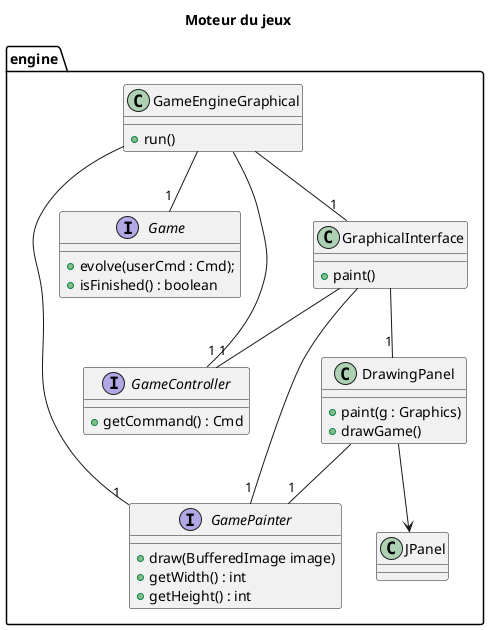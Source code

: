 @startuml

title Moteur du jeux

package engine {

    class DrawingPanel {
        + paint(g : Graphics)
        + drawGame() 
    }
    DrawingPanel --> JPanel
    DrawingPanel --"1" GamePainter

    interface Game {
        + evolve(userCmd : Cmd);
        + isFinished() : boolean
    }

    interface GameController {
        + getCommand() : Cmd
    }

    interface GamePainter {
        + draw(BufferedImage image)
        + getWidth() : int
	    + getHeight() : int
    }

    class GameEngineGraphical {
        + run()
    }
    GameEngineGraphical --"1" Game
    GameEngineGraphical --"1" GamePainter
    GameEngineGraphical --"1" GameController
    GameEngineGraphical --"1" GraphicalInterface

    class GraphicalInterface {
        + paint()
    }
    GraphicalInterface --"1" DrawingPanel
    GraphicalInterface --"1" GamePainter
    GraphicalInterface --"1" GameController   
}

@enduml